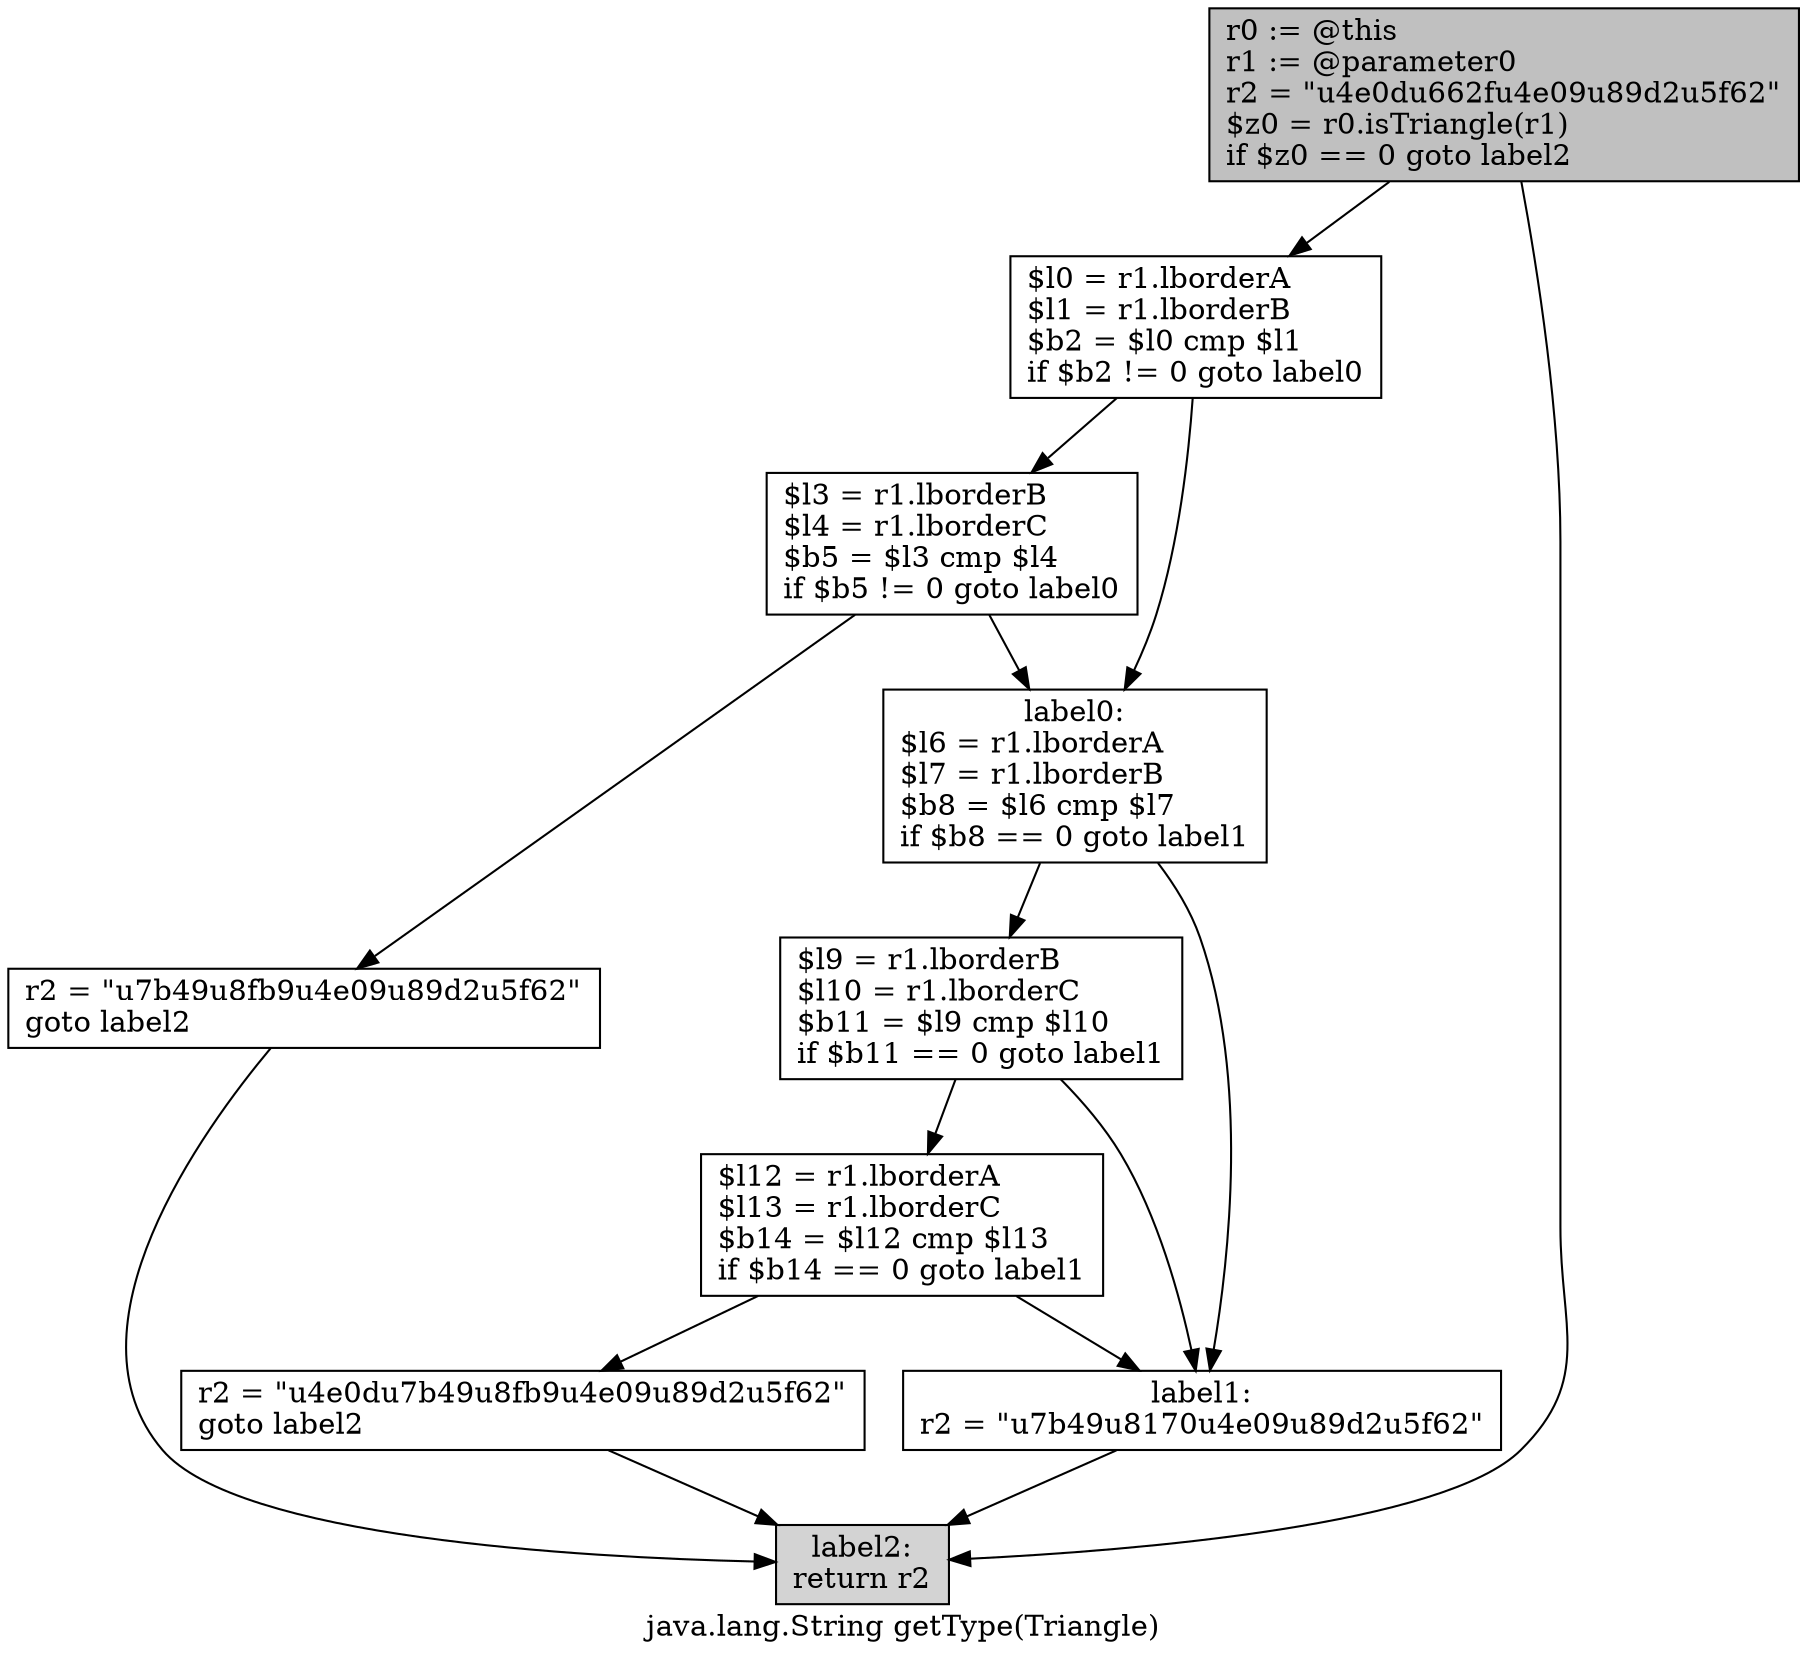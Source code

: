digraph "java.lang.String getType(Triangle)" {
    label="java.lang.String getType(Triangle)";
    node [shape=box];
    "0" [style=filled,fillcolor=gray,label="r0 := @this\lr1 := @parameter0\lr2 = \"\u4e0d\u662f\u4e09\u89d2\u5f62\"\l$z0 = r0.isTriangle(r1)\lif $z0 == 0 goto label2\l",];
    "1" [label="$l0 = r1.lborderA\l$l1 = r1.lborderB\l$b2 = $l0 cmp $l1\lif $b2 != 0 goto label0\l",];
    "0"->"1";
    "9" [style=filled,fillcolor=lightgray,label="label2:\nreturn r2\l",];
    "0"->"9";
    "2" [label="$l3 = r1.lborderB\l$l4 = r1.lborderC\l$b5 = $l3 cmp $l4\lif $b5 != 0 goto label0\l",];
    "1"->"2";
    "4" [label="label0:\n$l6 = r1.lborderA\l$l7 = r1.lborderB\l$b8 = $l6 cmp $l7\lif $b8 == 0 goto label1\l",];
    "1"->"4";
    "3" [label="r2 = \"\u7b49\u8fb9\u4e09\u89d2\u5f62\"\lgoto label2\l",];
    "2"->"3";
    "2"->"4";
    "3"->"9";
    "5" [label="$l9 = r1.lborderB\l$l10 = r1.lborderC\l$b11 = $l9 cmp $l10\lif $b11 == 0 goto label1\l",];
    "4"->"5";
    "8" [label="label1:\nr2 = \"\u7b49\u8170\u4e09\u89d2\u5f62\"\l",];
    "4"->"8";
    "6" [label="$l12 = r1.lborderA\l$l13 = r1.lborderC\l$b14 = $l12 cmp $l13\lif $b14 == 0 goto label1\l",];
    "5"->"6";
    "5"->"8";
    "7" [label="r2 = \"\u4e0d\u7b49\u8fb9\u4e09\u89d2\u5f62\"\lgoto label2\l",];
    "6"->"7";
    "6"->"8";
    "7"->"9";
    "8"->"9";
}
